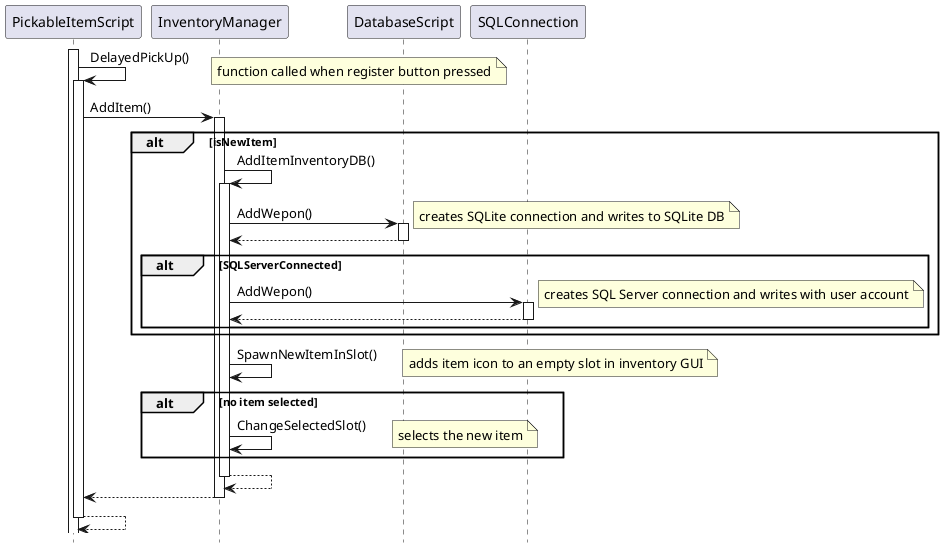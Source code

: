 @startuml
hide footbox

participant PickableItemScript
participant InventoryManager
participant DatabaseScript
participant SQLConnection

activate PickableItemScript

PickableItemScript-> PickableItemScript: DelayedPickUp()

activate PickableItemScript
note right: function called when register button pressed

PickableItemScript-> InventoryManager: AddItem()
activate InventoryManager

alt isNewItem
InventoryManager-> InventoryManager: AddItemInventoryDB()

activate InventoryManager
InventoryManager -> DatabaseScript: AddWepon()
activate DatabaseScript
note right: creates SQLite connection and writes to SQLite DB
return

alt SQLServerConnected
InventoryManager -> SQLConnection: AddWepon()
activate SQLConnection
note right: creates SQL Server connection and writes with user account
return
end
end

InventoryManager-> InventoryManager: SpawnNewItemInSlot()
note right: adds item icon to an empty slot in inventory GUI

alt no item selected
InventoryManager-> InventoryManager: ChangeSelectedSlot()
note right: selects the new item
end

return
return
return


@enduml